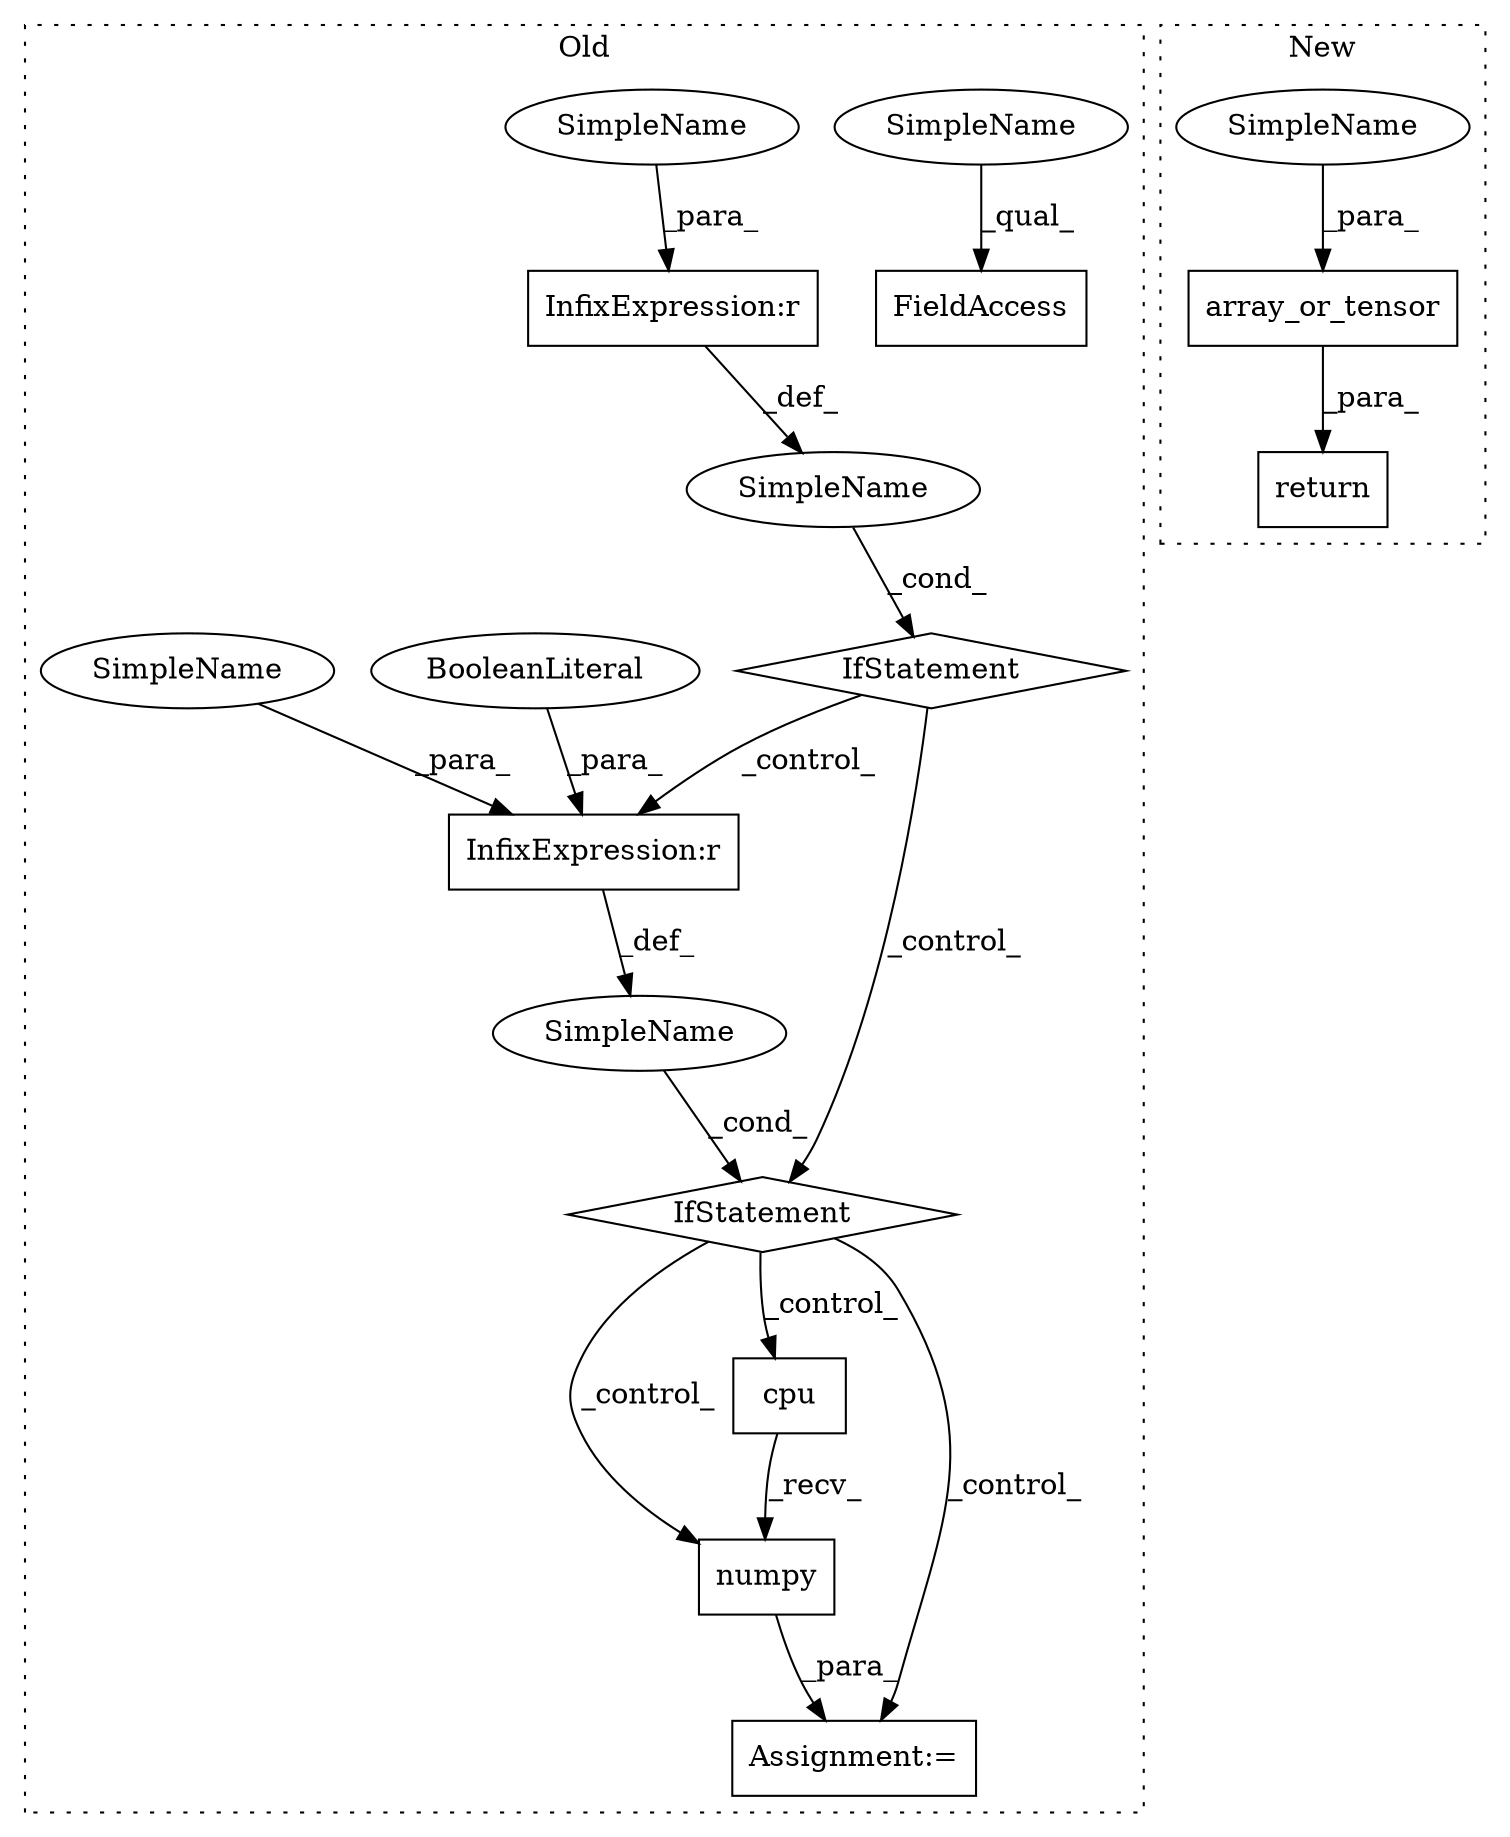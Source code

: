 digraph G {
subgraph cluster0 {
1 [label="cpu" a="32" s="830" l="5" shape="box"];
3 [label="numpy" a="32" s="836" l="7" shape="box"];
4 [label="SimpleName" a="42" s="" l="" shape="ellipse"];
5 [label="SimpleName" a="42" s="" l="" shape="ellipse"];
6 [label="InfixExpression:r" a="27" s="687" l="4" shape="box"];
7 [label="InfixExpression:r" a="27" s="741" l="4" shape="box"];
8 [label="BooleanLiteral" a="9" s="745" l="4" shape="ellipse"];
9 [label="FieldAccess" a="22" s="792" l="13" shape="box"];
10 [label="IfStatement" a="25" s="731,806" l="4,2" shape="diamond"];
11 [label="Assignment:=" a="7" s="822" l="1" shape="box"];
12 [label="IfStatement" a="25" s="678,696" l="4,2" shape="diamond"];
14 [label="SimpleName" a="42" s="792" l="5" shape="ellipse"];
15 [label="SimpleName" a="42" s="682" l="5" shape="ellipse"];
16 [label="SimpleName" a="42" s="736" l="5" shape="ellipse"];
label = "Old";
style="dotted";
}
subgraph cluster1 {
2 [label="array_or_tensor" a="32" s="814,848" l="16,1" shape="box"];
13 [label="return" a="41" s="789" l="7" shape="box"];
17 [label="SimpleName" a="42" s="837" l="5" shape="ellipse"];
label = "New";
style="dotted";
}
1 -> 3 [label="_recv_"];
2 -> 13 [label="_para_"];
3 -> 11 [label="_para_"];
4 -> 12 [label="_cond_"];
5 -> 10 [label="_cond_"];
6 -> 4 [label="_def_"];
7 -> 5 [label="_def_"];
8 -> 7 [label="_para_"];
10 -> 3 [label="_control_"];
10 -> 1 [label="_control_"];
10 -> 11 [label="_control_"];
12 -> 10 [label="_control_"];
12 -> 7 [label="_control_"];
14 -> 9 [label="_qual_"];
15 -> 6 [label="_para_"];
16 -> 7 [label="_para_"];
17 -> 2 [label="_para_"];
}